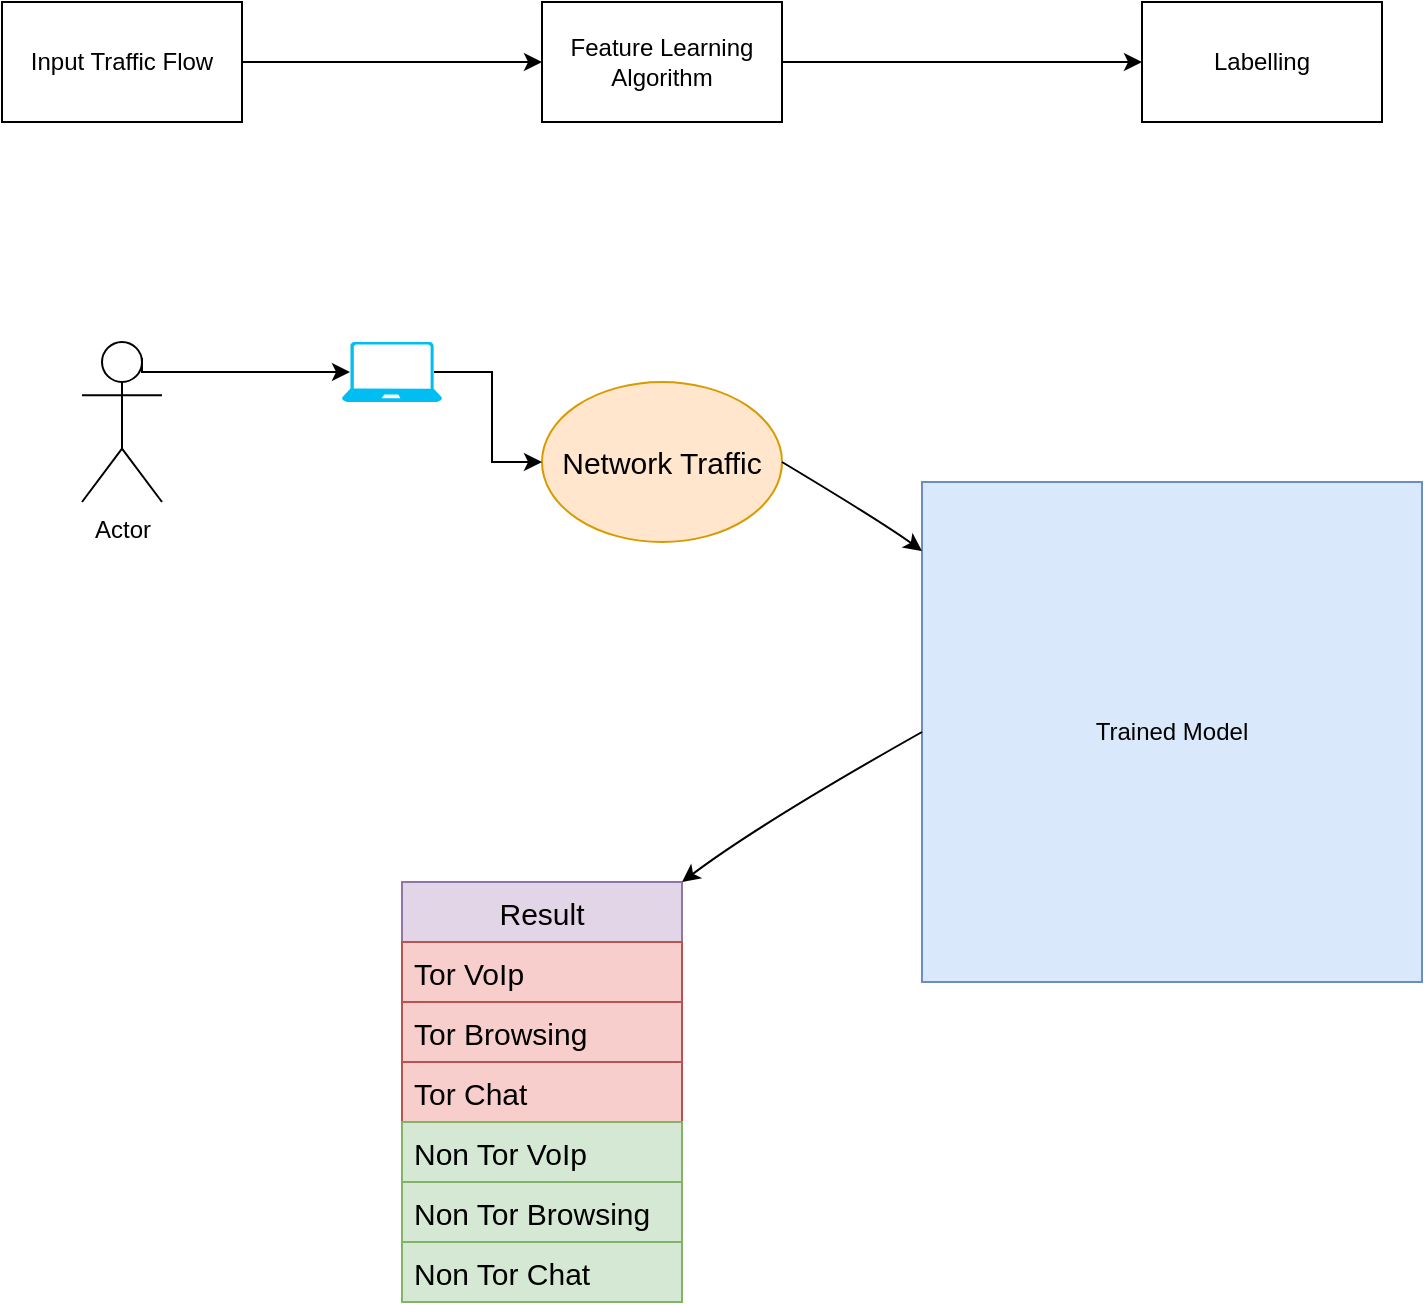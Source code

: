 <mxfile version="20.5.1" type="github">
  <diagram id="LXiAkxldmvtQM68qlUbE" name="Page-1">
    <mxGraphModel dx="868" dy="482" grid="1" gridSize="10" guides="1" tooltips="1" connect="1" arrows="1" fold="1" page="1" pageScale="1" pageWidth="850" pageHeight="1100" math="0" shadow="0">
      <root>
        <mxCell id="0" />
        <mxCell id="1" parent="0" />
        <mxCell id="G1umAEATSq3ULBl499Vt-4" style="edgeStyle=orthogonalEdgeStyle;rounded=0;orthogonalLoop=1;jettySize=auto;html=1;exitX=1;exitY=0.5;exitDx=0;exitDy=0;" edge="1" parent="1" source="G1umAEATSq3ULBl499Vt-1" target="G1umAEATSq3ULBl499Vt-2">
          <mxGeometry relative="1" as="geometry" />
        </mxCell>
        <mxCell id="G1umAEATSq3ULBl499Vt-1" value="Input Traffic Flow" style="rounded=0;whiteSpace=wrap;html=1;" vertex="1" parent="1">
          <mxGeometry x="80" y="120" width="120" height="60" as="geometry" />
        </mxCell>
        <mxCell id="G1umAEATSq3ULBl499Vt-5" style="edgeStyle=orthogonalEdgeStyle;rounded=0;orthogonalLoop=1;jettySize=auto;html=1;exitX=1;exitY=0.5;exitDx=0;exitDy=0;" edge="1" parent="1" source="G1umAEATSq3ULBl499Vt-2" target="G1umAEATSq3ULBl499Vt-3">
          <mxGeometry relative="1" as="geometry" />
        </mxCell>
        <mxCell id="G1umAEATSq3ULBl499Vt-2" value="Feature Learning Algorithm" style="rounded=0;whiteSpace=wrap;html=1;" vertex="1" parent="1">
          <mxGeometry x="350" y="120" width="120" height="60" as="geometry" />
        </mxCell>
        <mxCell id="G1umAEATSq3ULBl499Vt-3" value="Labelling" style="rounded=0;whiteSpace=wrap;html=1;" vertex="1" parent="1">
          <mxGeometry x="650" y="120" width="120" height="60" as="geometry" />
        </mxCell>
        <mxCell id="G1umAEATSq3ULBl499Vt-6" value="Trained Model" style="whiteSpace=wrap;html=1;aspect=fixed;fillColor=#dae8fc;strokeColor=#6c8ebf;" vertex="1" parent="1">
          <mxGeometry x="540" y="360" width="250" height="250" as="geometry" />
        </mxCell>
        <mxCell id="G1umAEATSq3ULBl499Vt-15" style="edgeStyle=orthogonalEdgeStyle;rounded=0;orthogonalLoop=1;jettySize=auto;html=1;exitX=0.75;exitY=0.1;exitDx=0;exitDy=0;exitPerimeter=0;fontSize=15;entryX=0.08;entryY=0.5;entryDx=0;entryDy=0;entryPerimeter=0;" edge="1" parent="1" source="G1umAEATSq3ULBl499Vt-7" target="G1umAEATSq3ULBl499Vt-11">
          <mxGeometry relative="1" as="geometry">
            <mxPoint x="220" y="288" as="targetPoint" />
            <Array as="points">
              <mxPoint x="150" y="305" />
            </Array>
          </mxGeometry>
        </mxCell>
        <mxCell id="G1umAEATSq3ULBl499Vt-7" value="Actor" style="shape=umlActor;verticalLabelPosition=bottom;verticalAlign=top;html=1;outlineConnect=0;" vertex="1" parent="1">
          <mxGeometry x="120" y="290" width="40" height="80" as="geometry" />
        </mxCell>
        <mxCell id="G1umAEATSq3ULBl499Vt-10" value="Network Traffic" style="ellipse;whiteSpace=wrap;html=1;fontSize=15;fillColor=#ffe6cc;strokeColor=#d79b00;" vertex="1" parent="1">
          <mxGeometry x="350" y="310" width="120" height="80" as="geometry" />
        </mxCell>
        <mxCell id="G1umAEATSq3ULBl499Vt-16" style="edgeStyle=orthogonalEdgeStyle;rounded=0;orthogonalLoop=1;jettySize=auto;html=1;exitX=0.92;exitY=0.5;exitDx=0;exitDy=0;exitPerimeter=0;entryX=0;entryY=0.5;entryDx=0;entryDy=0;fontSize=15;" edge="1" parent="1" source="G1umAEATSq3ULBl499Vt-11" target="G1umAEATSq3ULBl499Vt-10">
          <mxGeometry relative="1" as="geometry" />
        </mxCell>
        <mxCell id="G1umAEATSq3ULBl499Vt-11" value="" style="verticalLabelPosition=bottom;html=1;verticalAlign=top;align=center;strokeColor=none;fillColor=#00BEF2;shape=mxgraph.azure.laptop;pointerEvents=1;fontSize=15;" vertex="1" parent="1">
          <mxGeometry x="250" y="290" width="50" height="30" as="geometry" />
        </mxCell>
        <mxCell id="G1umAEATSq3ULBl499Vt-17" value="" style="curved=1;endArrow=classic;html=1;rounded=0;fontSize=15;exitX=1;exitY=0.5;exitDx=0;exitDy=0;" edge="1" parent="1" source="G1umAEATSq3ULBl499Vt-10" target="G1umAEATSq3ULBl499Vt-6">
          <mxGeometry width="50" height="50" relative="1" as="geometry">
            <mxPoint x="400" y="400" as="sourcePoint" />
            <mxPoint x="450" y="350" as="targetPoint" />
            <Array as="points">
              <mxPoint x="520" y="380" />
            </Array>
          </mxGeometry>
        </mxCell>
        <mxCell id="G1umAEATSq3ULBl499Vt-18" value="Result" style="swimlane;fontStyle=0;childLayout=stackLayout;horizontal=1;startSize=30;horizontalStack=0;resizeParent=1;resizeParentMax=0;resizeLast=0;collapsible=1;marginBottom=0;fontSize=15;fillColor=#e1d5e7;strokeColor=#9673a6;" vertex="1" parent="1">
          <mxGeometry x="280" y="560" width="140" height="210" as="geometry">
            <mxRectangle x="280" y="560" width="60" height="30" as="alternateBounds" />
          </mxGeometry>
        </mxCell>
        <mxCell id="G1umAEATSq3ULBl499Vt-19" value="Tor VoIp" style="text;strokeColor=#b85450;fillColor=#f8cecc;align=left;verticalAlign=middle;spacingLeft=4;spacingRight=4;overflow=hidden;points=[[0,0.5],[1,0.5]];portConstraint=eastwest;rotatable=0;fontSize=15;" vertex="1" parent="G1umAEATSq3ULBl499Vt-18">
          <mxGeometry y="30" width="140" height="30" as="geometry" />
        </mxCell>
        <mxCell id="G1umAEATSq3ULBl499Vt-20" value="Tor Browsing" style="text;strokeColor=#b85450;fillColor=#f8cecc;align=left;verticalAlign=middle;spacingLeft=4;spacingRight=4;overflow=hidden;points=[[0,0.5],[1,0.5]];portConstraint=eastwest;rotatable=0;fontSize=15;" vertex="1" parent="G1umAEATSq3ULBl499Vt-18">
          <mxGeometry y="60" width="140" height="30" as="geometry" />
        </mxCell>
        <mxCell id="G1umAEATSq3ULBl499Vt-26" value="Tor Chat" style="text;strokeColor=#b85450;fillColor=#f8cecc;align=left;verticalAlign=middle;spacingLeft=4;spacingRight=4;overflow=hidden;points=[[0,0.5],[1,0.5]];portConstraint=eastwest;rotatable=0;fontSize=15;" vertex="1" parent="G1umAEATSq3ULBl499Vt-18">
          <mxGeometry y="90" width="140" height="30" as="geometry" />
        </mxCell>
        <mxCell id="G1umAEATSq3ULBl499Vt-27" value="Non Tor VoIp" style="text;strokeColor=#82b366;fillColor=#d5e8d4;align=left;verticalAlign=middle;spacingLeft=4;spacingRight=4;overflow=hidden;points=[[0,0.5],[1,0.5]];portConstraint=eastwest;rotatable=0;fontSize=15;" vertex="1" parent="G1umAEATSq3ULBl499Vt-18">
          <mxGeometry y="120" width="140" height="30" as="geometry" />
        </mxCell>
        <mxCell id="G1umAEATSq3ULBl499Vt-28" value="Non Tor Browsing" style="text;strokeColor=#82b366;fillColor=#d5e8d4;align=left;verticalAlign=middle;spacingLeft=4;spacingRight=4;overflow=hidden;points=[[0,0.5],[1,0.5]];portConstraint=eastwest;rotatable=0;fontSize=15;" vertex="1" parent="G1umAEATSq3ULBl499Vt-18">
          <mxGeometry y="150" width="140" height="30" as="geometry" />
        </mxCell>
        <mxCell id="G1umAEATSq3ULBl499Vt-29" value="Non Tor Chat" style="text;strokeColor=#82b366;fillColor=#d5e8d4;align=left;verticalAlign=middle;spacingLeft=4;spacingRight=4;overflow=hidden;points=[[0,0.5],[1,0.5]];portConstraint=eastwest;rotatable=0;fontSize=15;" vertex="1" parent="G1umAEATSq3ULBl499Vt-18">
          <mxGeometry y="180" width="140" height="30" as="geometry" />
        </mxCell>
        <mxCell id="G1umAEATSq3ULBl499Vt-24" value="" style="curved=1;endArrow=classic;html=1;rounded=0;fontSize=15;entryX=1;entryY=0;entryDx=0;entryDy=0;exitX=0;exitY=0.5;exitDx=0;exitDy=0;" edge="1" parent="1" source="G1umAEATSq3ULBl499Vt-6" target="G1umAEATSq3ULBl499Vt-18">
          <mxGeometry width="50" height="50" relative="1" as="geometry">
            <mxPoint x="400" y="540" as="sourcePoint" />
            <mxPoint x="450" y="490" as="targetPoint" />
            <Array as="points">
              <mxPoint x="460" y="530" />
            </Array>
          </mxGeometry>
        </mxCell>
      </root>
    </mxGraphModel>
  </diagram>
</mxfile>
